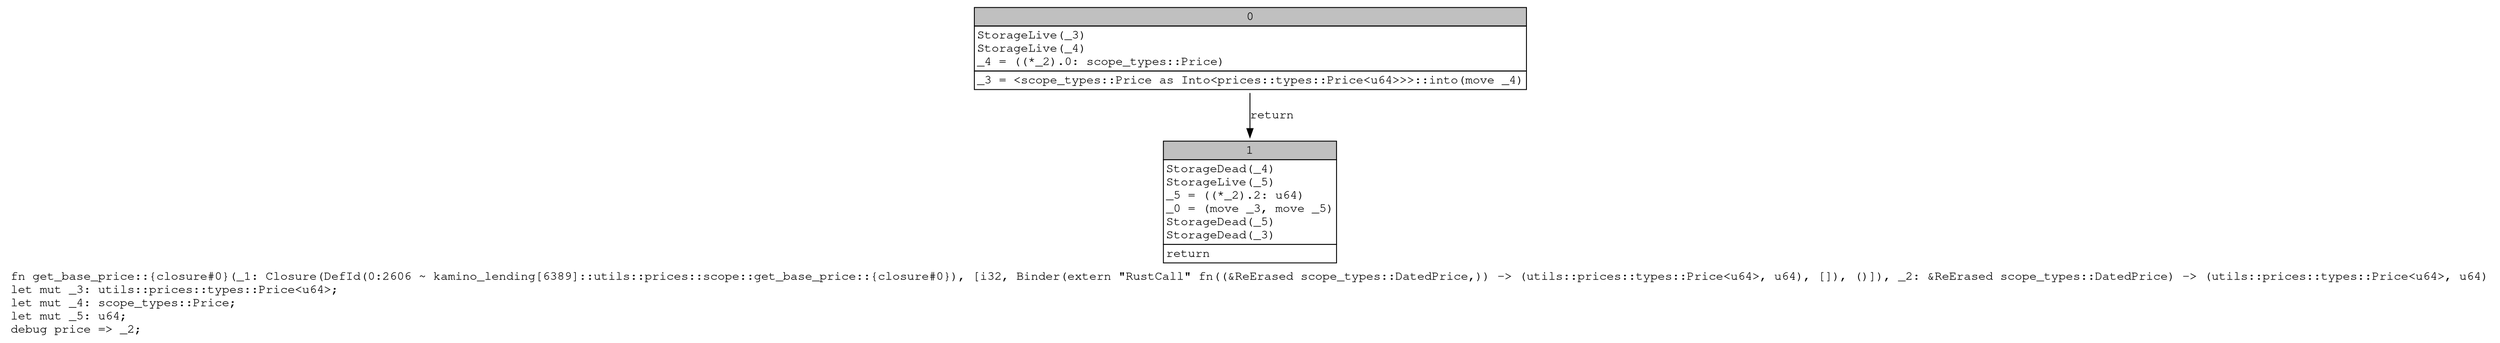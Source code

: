 digraph Mir_0_2606 {
    graph [fontname="Courier, monospace"];
    node [fontname="Courier, monospace"];
    edge [fontname="Courier, monospace"];
    label=<fn get_base_price::{closure#0}(_1: Closure(DefId(0:2606 ~ kamino_lending[6389]::utils::prices::scope::get_base_price::{closure#0}), [i32, Binder(extern &quot;RustCall&quot; fn((&amp;ReErased scope_types::DatedPrice,)) -&gt; (utils::prices::types::Price&lt;u64&gt;, u64), []), ()]), _2: &amp;ReErased scope_types::DatedPrice) -&gt; (utils::prices::types::Price&lt;u64&gt;, u64)<br align="left"/>let mut _3: utils::prices::types::Price&lt;u64&gt;;<br align="left"/>let mut _4: scope_types::Price;<br align="left"/>let mut _5: u64;<br align="left"/>debug price =&gt; _2;<br align="left"/>>;
    bb0__0_2606 [shape="none", label=<<table border="0" cellborder="1" cellspacing="0"><tr><td bgcolor="gray" align="center" colspan="1">0</td></tr><tr><td align="left" balign="left">StorageLive(_3)<br/>StorageLive(_4)<br/>_4 = ((*_2).0: scope_types::Price)<br/></td></tr><tr><td align="left">_3 = &lt;scope_types::Price as Into&lt;prices::types::Price&lt;u64&gt;&gt;&gt;::into(move _4)</td></tr></table>>];
    bb1__0_2606 [shape="none", label=<<table border="0" cellborder="1" cellspacing="0"><tr><td bgcolor="gray" align="center" colspan="1">1</td></tr><tr><td align="left" balign="left">StorageDead(_4)<br/>StorageLive(_5)<br/>_5 = ((*_2).2: u64)<br/>_0 = (move _3, move _5)<br/>StorageDead(_5)<br/>StorageDead(_3)<br/></td></tr><tr><td align="left">return</td></tr></table>>];
    bb0__0_2606 -> bb1__0_2606 [label="return"];
}
